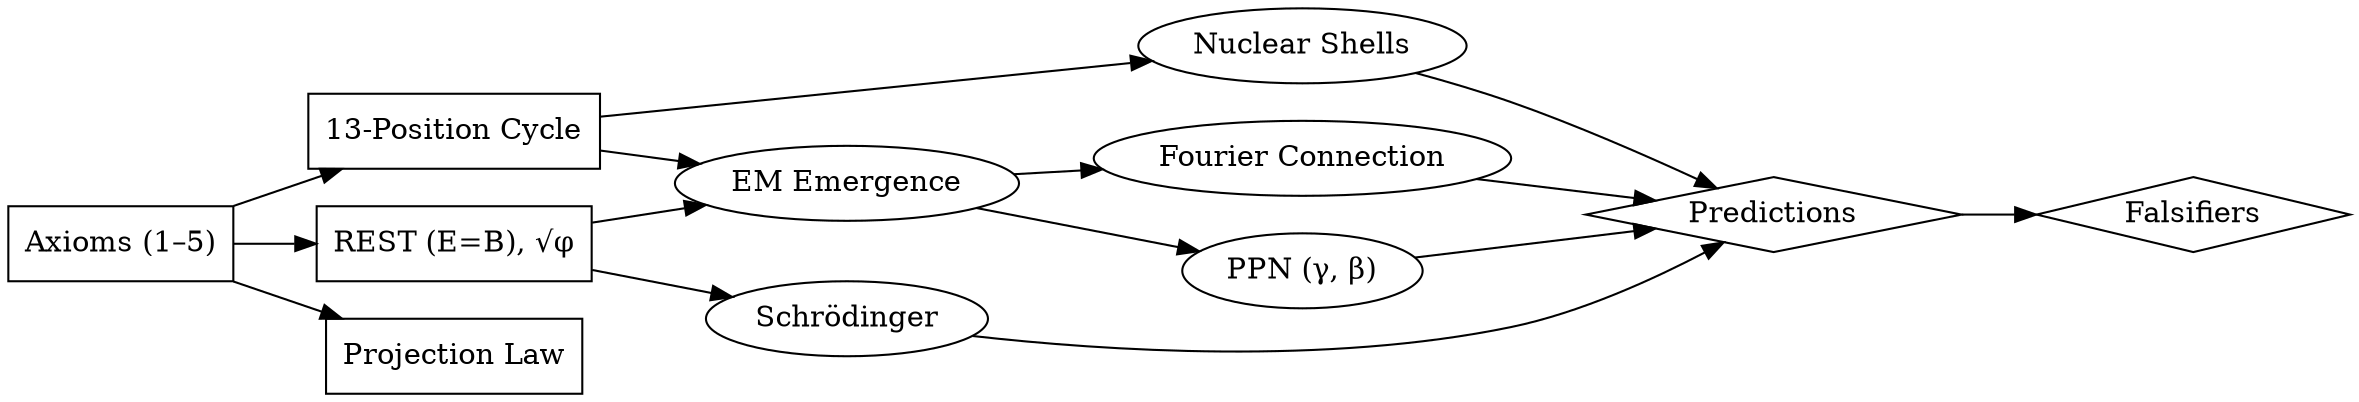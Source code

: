 
digraph UFRF_TOE {
  rankdir=LR;
  Axioms [shape=box, label="Axioms (1–5)"];
  Cycle [shape=box, label="13‑Position Cycle"];
  REST  [shape=box, label="REST (E=B), √φ"];
  Proj  [shape=box, label="Projection Law"];
  EM    [shape=ellipse, label="EM Emergence"];
  PPN   [shape=ellipse, label="PPN (γ, β)"];
  Nuc   [shape=ellipse, label="Nuclear Shells"];
  QM    [shape=ellipse, label="Schrödinger"];
  FFT   [shape=ellipse, label="Fourier Connection"];
  Pred  [shape=diamond, label="Predictions"];
  Fals  [shape=diamond, label="Falsifiers"];

  Axioms -> Cycle;
  Axioms -> REST;
  Axioms -> Proj;
  Cycle  -> EM;
  REST   -> EM;
  EM     -> PPN;
  Cycle  -> Nuc;
  REST   -> QM;
  EM     -> FFT;
  {PPN Nuc QM FFT} -> Pred;
  Pred -> Fals;
}
